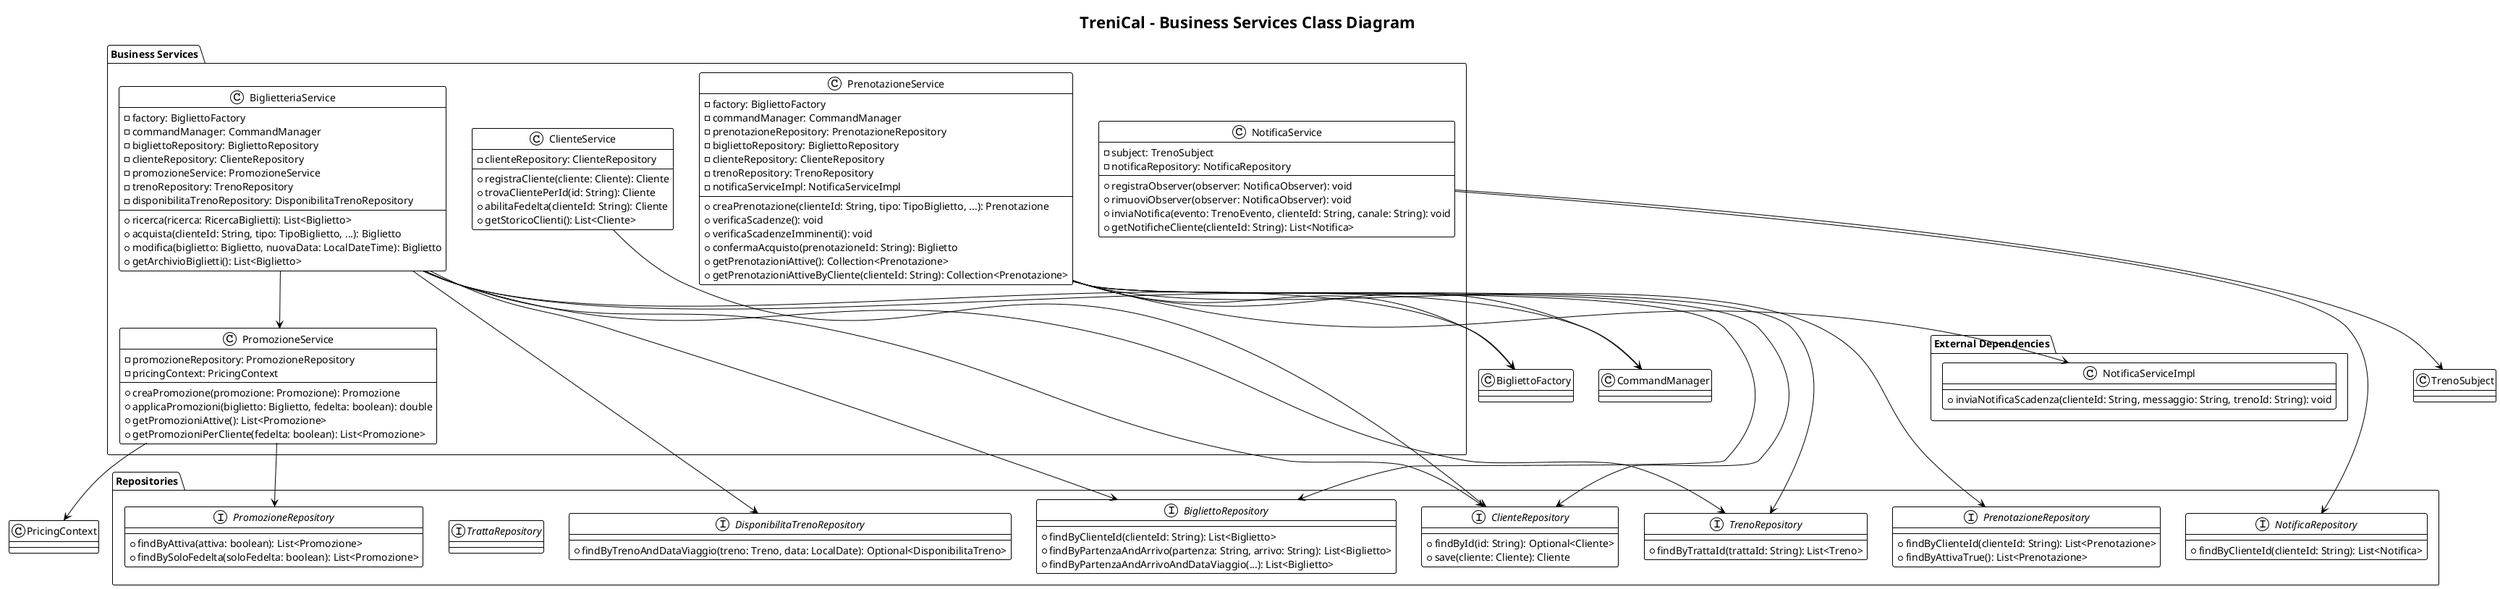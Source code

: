 @startuml
!theme plain
title TreniCal - Business Services Class Diagram

package "Business Services" {

    class BiglietteriaService {
        - factory: BigliettoFactory
        - commandManager: CommandManager
        - bigliettoRepository: BigliettoRepository
        - clienteRepository: ClienteRepository
        - promozioneService: PromozioneService
        - trenoRepository: TrenoRepository
        - disponibilitaTrenoRepository: DisponibilitaTrenoRepository
        + ricerca(ricerca: RicercaBiglietti): List<Biglietto>
        + acquista(clienteId: String, tipo: TipoBiglietto, ...): Biglietto
        + modifica(biglietto: Biglietto, nuovaData: LocalDateTime): Biglietto
        + getArchivioBiglietti(): List<Biglietto>
    }

    class ClienteService {
        - clienteRepository: ClienteRepository
        + registraCliente(cliente: Cliente): Cliente
        + trovaClientePerId(id: String): Cliente
        + abilitaFedelta(clienteId: String): Cliente
        + getStoricoClienti(): List<Cliente>
    }

    class PrenotazioneService {
        - factory: BigliettoFactory
        - commandManager: CommandManager
        - prenotazioneRepository: PrenotazioneRepository
        - bigliettoRepository: BigliettoRepository
        - clienteRepository: ClienteRepository
        - trenoRepository: TrenoRepository
        - notificaServiceImpl: NotificaServiceImpl
        + creaPrenotazione(clienteId: String, tipo: TipoBiglietto, ...): Prenotazione
        + verificaScadenze(): void
        + verificaScadenzeImminenti(): void
        + confermaAcquisto(prenotazioneId: String): Biglietto
        + getPrenotazioniAttive(): Collection<Prenotazione>
        + getPrenotazioniAttiveByCliente(clienteId: String): Collection<Prenotazione>
    }

    class PromozioneService {
        - promozioneRepository: PromozioneRepository
        - pricingContext: PricingContext
        + creaPromozione(promozione: Promozione): Promozione
        + applicaPromozioni(biglietto: Biglietto, fedelta: boolean): double
        + getPromozioniAttive(): List<Promozione>
        + getPromozioniPerCliente(fedelta: boolean): List<Promozione>
    }

    class NotificaService {
        - subject: TrenoSubject
        - notificaRepository: NotificaRepository
        + registraObserver(observer: NotificaObserver): void
        + rimuoviObserver(observer: NotificaObserver): void
        + inviaNotifica(evento: TrenoEvento, clienteId: String, canale: String): void
        + getNotificheCliente(clienteId: String): List<Notifica>
    }
}

package "Repositories" {
    interface BigliettoRepository {
        + findByClienteId(clienteId: String): List<Biglietto>
        + findByPartenzaAndArrivo(partenza: String, arrivo: String): List<Biglietto>
        + findByPartenzaAndArrivoAndDataViaggio(...): List<Biglietto>
    }

    interface ClienteRepository {
        + findById(id: String): Optional<Cliente>
        + save(cliente: Cliente): Cliente
    }

    interface PrenotazioneRepository {
        + findByClienteId(clienteId: String): List<Prenotazione>
        + findByAttivaTrue(): List<Prenotazione>
    }

    interface PromozioneRepository {
        + findByAttiva(attiva: boolean): List<Promozione>
        + findBySoloFedelta(soloFedelta: boolean): List<Promozione>
    }

    interface NotificaRepository {
        + findByClienteId(clienteId: String): List<Notifica>
    }

    interface TrenoRepository {
        + findByTrattaId(trattaId: String): List<Treno>
    }

    interface TrattaRepository {
    }

    interface DisponibilitaTrenoRepository {
        + findByTrenoAndDataViaggio(treno: Treno, data: LocalDate): Optional<DisponibilitaTreno>
    }
}

package "External Dependencies" {
    class NotificaServiceImpl {
        + inviaNotificaScadenza(clienteId: String, messaggio: String, trenoId: String): void
    }
}


BiglietteriaService --> BigliettoRepository
BiglietteriaService --> ClienteRepository
BiglietteriaService --> TrenoRepository
BiglietteriaService --> DisponibilitaTrenoRepository
BiglietteriaService --> PromozioneService
BiglietteriaService --> BigliettoFactory
BiglietteriaService --> CommandManager

ClienteService --> ClienteRepository

PrenotazioneService --> PrenotazioneRepository
PrenotazioneService --> BigliettoRepository
PrenotazioneService --> ClienteRepository
PrenotazioneService --> TrenoRepository
PrenotazioneService --> NotificaServiceImpl
PrenotazioneService --> BigliettoFactory
PrenotazioneService --> CommandManager

PromozioneService --> PromozioneRepository
PromozioneService --> PricingContext

NotificaService --> NotificaRepository
NotificaService --> TrenoSubject

@enduml

